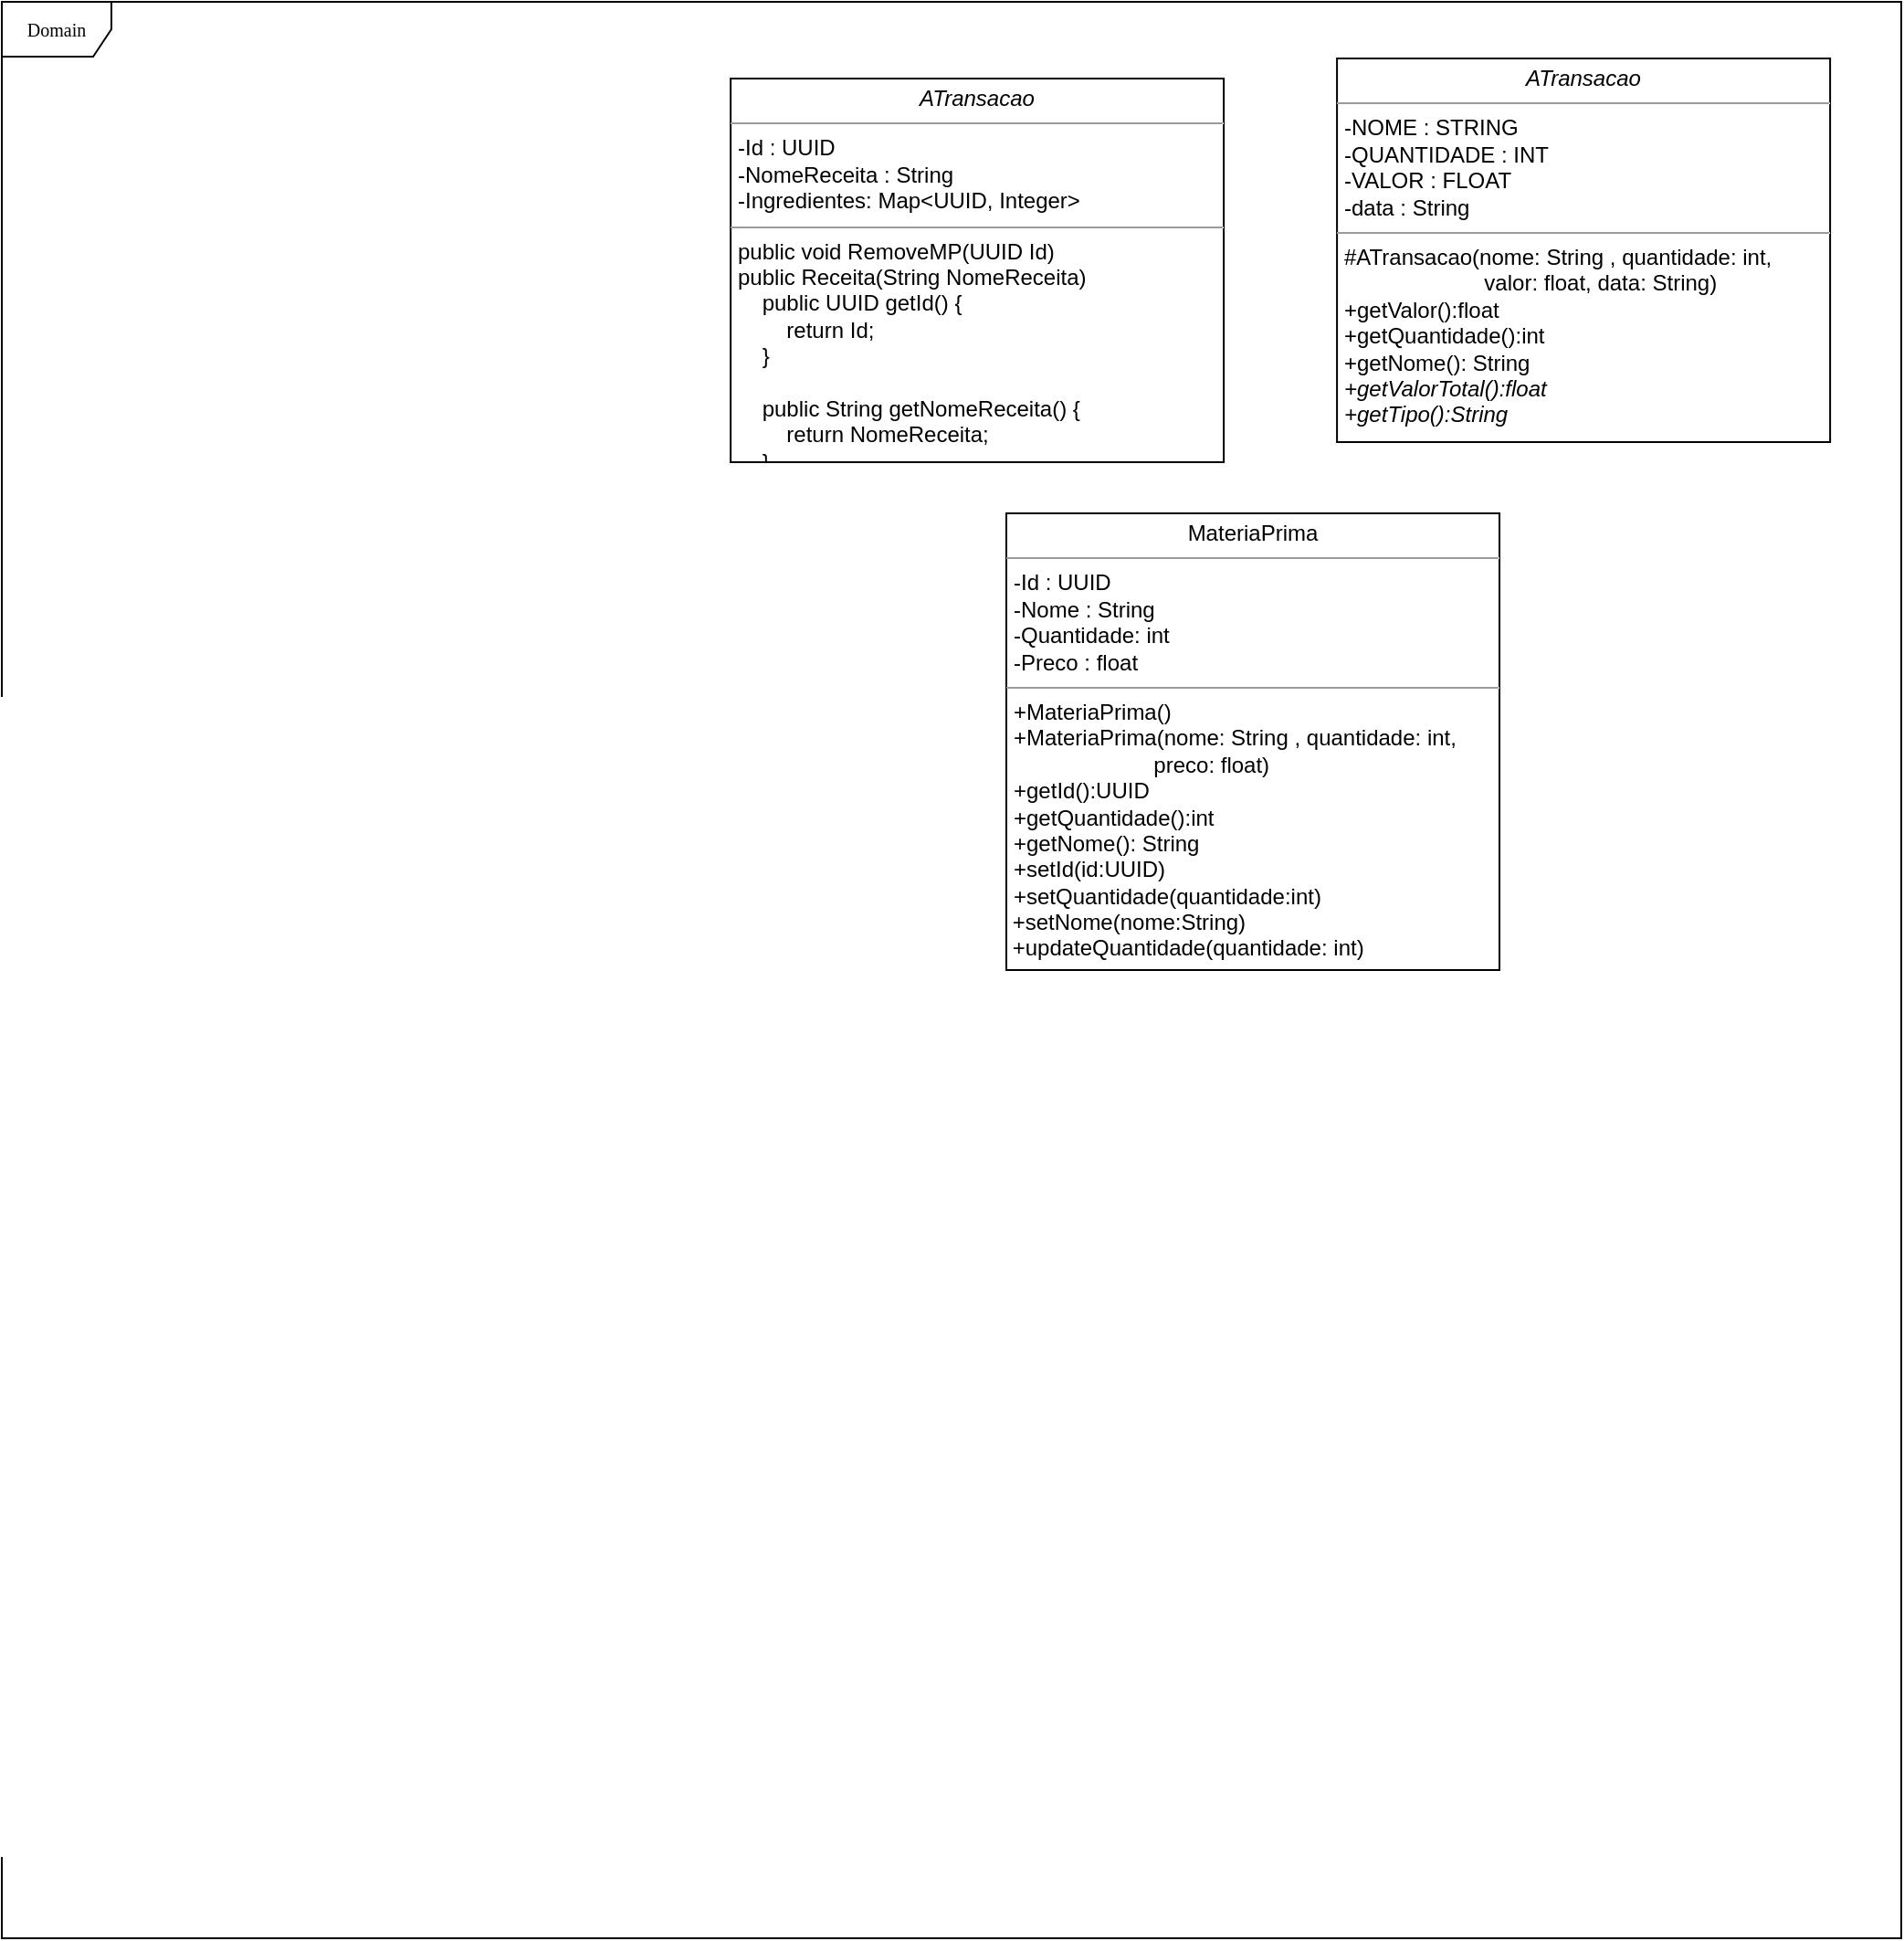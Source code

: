 <mxfile version="11.0.9" type="github"><diagram name="Page-1" id="c4acf3e9-155e-7222-9cf6-157b1a14988f"><mxGraphModel dx="723" dy="403" grid="1" gridSize="10" guides="1" tooltips="1" connect="1" arrows="1" fold="1" page="1" pageScale="1" pageWidth="850" pageHeight="1100" background="#ffffff" math="0" shadow="0"><root><mxCell id="0"/><mxCell id="1" parent="0"/><mxCell id="17acba5748e5396b-1" value="Domain" style="shape=umlFrame;whiteSpace=wrap;html=1;rounded=0;shadow=0;comic=0;labelBackgroundColor=none;strokeColor=#000000;strokeWidth=1;fillColor=#ffffff;fontFamily=Verdana;fontSize=10;fontColor=#000000;align=center;" parent="1" vertex="1"><mxGeometry x="40" y="39" width="1040" height="1060" as="geometry"/></mxCell><mxCell id="5d2195bd80daf111-39" style="edgeStyle=orthogonalEdgeStyle;rounded=0;html=1;dashed=1;labelBackgroundColor=none;startFill=0;endArrow=open;endFill=0;endSize=10;fontFamily=Verdana;fontSize=10;" parent="1" edge="1"><mxGeometry relative="1" as="geometry"><mxPoint x="730" y="948" as="sourcePoint"/></mxGeometry></mxCell><mxCell id="5d2195bd80daf111-15" value="&lt;p style=&quot;margin: 0px ; margin-top: 4px ; text-align: center&quot;&gt;&lt;i&gt;ATransacao&lt;/i&gt;&lt;/p&gt;&lt;hr size=&quot;1&quot;&gt;&lt;p style=&quot;margin: 0px ; margin-left: 4px&quot;&gt;-NOME : STRING&lt;br&gt;-QUANTIDADE : INT&lt;br&gt;&lt;/p&gt;&lt;p style=&quot;margin: 0px ; margin-left: 4px&quot;&gt;-VALOR : FLOAT&lt;br&gt;&lt;/p&gt;&lt;p style=&quot;margin: 0px ; margin-left: 4px&quot;&gt;-data : String&lt;/p&gt;&lt;hr size=&quot;1&quot;&gt;&lt;p style=&quot;margin: 0px ; margin-left: 4px&quot;&gt;#ATransacao(nome: String , quantidade: int,&amp;nbsp;&lt;/p&gt;&lt;p style=&quot;margin: 0px ; margin-left: 4px&quot;&gt;&amp;nbsp; &amp;nbsp; &amp;nbsp; &amp;nbsp; &amp;nbsp; &amp;nbsp; &amp;nbsp; &amp;nbsp; &amp;nbsp; &amp;nbsp; &amp;nbsp; &amp;nbsp;valor: float, data: String)&lt;br&gt;&lt;/p&gt;&lt;p style=&quot;margin: 0px ; margin-left: 4px&quot;&gt;+getValor():float&lt;/p&gt;&lt;p style=&quot;margin: 0px ; margin-left: 4px&quot;&gt;+getQuantidade():int&lt;/p&gt;&lt;p style=&quot;margin: 0px ; margin-left: 4px&quot;&gt;+getNome(): String&lt;/p&gt;&lt;p style=&quot;margin: 0px ; margin-left: 4px&quot;&gt;&lt;i&gt;+getValorTotal():float&lt;/i&gt;&lt;/p&gt;&lt;p style=&quot;margin: 0px ; margin-left: 4px&quot;&gt;&lt;i&gt;+getTipo():String&lt;/i&gt;&lt;/p&gt;" style="verticalAlign=top;align=left;overflow=fill;fontSize=12;fontFamily=Helvetica;html=1;rounded=0;shadow=0;comic=0;labelBackgroundColor=none;strokeColor=#000000;strokeWidth=1;fillColor=#ffffff;" parent="1" vertex="1"><mxGeometry x="771.052" y="70" width="270" height="210" as="geometry"/></mxCell><mxCell id="90A-lgXVqaOPlFAS0K_Y-4" value="&lt;p style=&quot;margin: 0px ; margin-top: 4px ; text-align: center&quot;&gt;MateriaPrima&lt;/p&gt;&lt;hr size=&quot;1&quot;&gt;&lt;p style=&quot;margin: 0px ; margin-left: 4px&quot;&gt;-Id : UUID&lt;/p&gt;&lt;p style=&quot;margin: 0px ; margin-left: 4px&quot;&gt;-Nome : String&lt;/p&gt;&lt;p style=&quot;margin: 0px ; margin-left: 4px&quot;&gt;-Quantidade: int&lt;/p&gt;&lt;p style=&quot;margin: 0px ; margin-left: 4px&quot;&gt;-Preco : float&lt;br&gt;&lt;/p&gt;&lt;hr size=&quot;1&quot;&gt;&lt;p style=&quot;margin: 0px ; margin-left: 4px&quot;&gt;+MateriaPrima()&lt;/p&gt;&lt;p style=&quot;margin: 0px ; margin-left: 4px&quot;&gt;+MateriaPrima(nome: String , quantidade: int,&amp;nbsp;&lt;/p&gt;&lt;p style=&quot;margin: 0px ; margin-left: 4px&quot;&gt;&amp;nbsp; &amp;nbsp; &amp;nbsp; &amp;nbsp; &amp;nbsp; &amp;nbsp; &amp;nbsp; &amp;nbsp; &amp;nbsp; &amp;nbsp; &amp;nbsp; &amp;nbsp;preco: float)&lt;br&gt;&lt;/p&gt;&lt;p style=&quot;margin: 0px ; margin-left: 4px&quot;&gt;+getId():UUID&lt;/p&gt;&lt;p style=&quot;margin: 0px ; margin-left: 4px&quot;&gt;+getQuantidade():int&lt;/p&gt;&lt;p style=&quot;margin: 0px ; margin-left: 4px&quot;&gt;+getNome(): String&lt;/p&gt;&lt;p style=&quot;margin: 0px ; margin-left: 4px&quot;&gt;+setId(id:UUID)&lt;/p&gt;&lt;p style=&quot;margin: 0px ; margin-left: 4px&quot;&gt;+setQuantidade(quantidade:int)&lt;/p&gt;&amp;nbsp;+setNome(nome:String)&lt;br&gt;&amp;nbsp;+updateQuantidade(quantidade: int)" style="verticalAlign=top;align=left;overflow=fill;fontSize=12;fontFamily=Helvetica;html=1;rounded=0;shadow=0;comic=0;labelBackgroundColor=none;strokeColor=#000000;strokeWidth=1;fillColor=#ffffff;" parent="1" vertex="1"><mxGeometry x="590" y="319" width="270" height="250" as="geometry"/></mxCell><mxCell id="udhya5FglmqmkppwU2ND-1" value="&lt;p style=&quot;margin: 0px ; margin-top: 4px ; text-align: center&quot;&gt;&lt;i&gt;ATransacao&lt;/i&gt;&lt;/p&gt;&lt;hr size=&quot;1&quot;&gt;&lt;p style=&quot;margin: 0px 0px 0px 4px&quot;&gt;-Id : UUID&lt;/p&gt;&lt;p style=&quot;margin: 0px 0px 0px 4px&quot;&gt;-NomeReceita : String&amp;nbsp;&lt;/p&gt;&lt;p style=&quot;margin: 0px ; margin-left: 4px&quot;&gt;-Ingredientes:&amp;nbsp;Map&amp;lt;UUID, Integer&amp;gt;&lt;/p&gt;&lt;hr size=&quot;1&quot;&gt;&lt;p style=&quot;margin: 0px ; margin-left: 4px&quot;&gt;public void RemoveMP(UUID Id)&lt;br&gt;&lt;/p&gt;&lt;p style=&quot;margin: 0px ; margin-left: 4px&quot;&gt;public Receita(String NomeReceita)&lt;/p&gt;&lt;p style=&quot;margin: 0px ; margin-left: 4px&quot;&gt;&amp;nbsp; &amp;nbsp; public UUID getId() {&lt;/p&gt;&lt;p style=&quot;margin: 0px ; margin-left: 4px&quot;&gt;&amp;nbsp; &amp;nbsp; &amp;nbsp; &amp;nbsp; return Id;&lt;/p&gt;&lt;p style=&quot;margin: 0px ; margin-left: 4px&quot;&gt;&amp;nbsp; &amp;nbsp; }&lt;/p&gt;&lt;p style=&quot;margin: 0px ; margin-left: 4px&quot;&gt;&lt;br&gt;&lt;/p&gt;&lt;p style=&quot;margin: 0px ; margin-left: 4px&quot;&gt;&amp;nbsp; &amp;nbsp; public String getNomeReceita() {&lt;/p&gt;&lt;p style=&quot;margin: 0px ; margin-left: 4px&quot;&gt;&amp;nbsp; &amp;nbsp; &amp;nbsp; &amp;nbsp; return NomeReceita;&lt;/p&gt;&lt;p style=&quot;margin: 0px ; margin-left: 4px&quot;&gt;&amp;nbsp; &amp;nbsp; }&lt;/p&gt;&lt;p style=&quot;margin: 0px ; margin-left: 4px&quot;&gt;&lt;br&gt;&lt;/p&gt;&lt;p style=&quot;margin: 0px ; margin-left: 4px&quot;&gt;&amp;nbsp; &amp;nbsp; public Map&amp;lt;UUID, Integer&amp;gt; getIngredientes() {&lt;/p&gt;&lt;p style=&quot;margin: 0px ; margin-left: 4px&quot;&gt;&amp;nbsp; &amp;nbsp; &amp;nbsp; &amp;nbsp; return Ingredientes;&lt;/p&gt;&lt;p style=&quot;margin: 0px ; margin-left: 4px&quot;&gt;&amp;nbsp; &amp;nbsp; }&lt;/p&gt;&lt;p style=&quot;margin: 0px ; margin-left: 4px&quot;&gt;&lt;br&gt;&lt;/p&gt;&lt;p style=&quot;margin: 0px ; margin-left: 4px&quot;&gt;&amp;nbsp; &amp;nbsp; public void setIngredientes(Map&amp;lt;UUID, Integer&amp;gt; ingredientes) {&lt;/p&gt;&lt;p style=&quot;margin: 0px ; margin-left: 4px&quot;&gt;&amp;nbsp; &amp;nbsp; &amp;nbsp; &amp;nbsp; Ingredientes = ingredientes;&lt;/p&gt;&lt;p style=&quot;margin: 0px ; margin-left: 4px&quot;&gt;&amp;nbsp; &amp;nbsp; }&lt;/p&gt;&lt;p style=&quot;margin: 0px ; margin-left: 4px&quot;&gt;&lt;br&gt;&lt;/p&gt;&lt;p style=&quot;margin: 0px ; margin-left: 4px&quot;&gt;&amp;nbsp; &amp;nbsp; public void addIngrediente(UUID id, Integer quant)&lt;/p&gt;&lt;p style=&quot;margin: 0px ; margin-left: 4px&quot;&gt;&amp;nbsp; &amp;nbsp; {&lt;/p&gt;&lt;p style=&quot;margin: 0px ; margin-left: 4px&quot;&gt;&amp;nbsp; &amp;nbsp; &amp;nbsp; &amp;nbsp; Ingredientes.put(id, quant);&lt;/p&gt;&lt;p style=&quot;margin: 0px ; margin-left: 4px&quot;&gt;&amp;nbsp; &amp;nbsp; }&lt;/p&gt;&lt;p style=&quot;margin: 0px ; margin-left: 4px&quot;&gt;&lt;br&gt;&lt;/p&gt;&lt;p style=&quot;margin: 0px ; margin-left: 4px&quot;&gt;&amp;nbsp; &amp;nbsp; public void AdicionaMP(UUID Id, int quantidade) {&lt;/p&gt;&lt;p style=&quot;margin: 0px ; margin-left: 4px&quot;&gt;&amp;nbsp; &amp;nbsp; &amp;nbsp; &amp;nbsp; Ingredientes.put(Id, quantidade);&lt;/p&gt;&lt;p style=&quot;margin: 0px ; margin-left: 4px&quot;&gt;&amp;nbsp; &amp;nbsp; }&lt;/p&gt;&lt;p style=&quot;margin: 0px ; margin-left: 4px&quot;&gt;&lt;br&gt;&lt;/p&gt;&lt;p style=&quot;margin: 0px ; margin-left: 4px&quot;&gt;&amp;nbsp; &amp;nbsp; /* Remove uma quantidade específica de matéria prima */&lt;/p&gt;&lt;p style=&quot;margin: 0px ; margin-left: 4px&quot;&gt;&amp;nbsp; &amp;nbsp; public void RemoveMP(UUID Id, int quantidade) {&lt;/p&gt;&lt;p style=&quot;margin: 0px ; margin-left: 4px&quot;&gt;&amp;nbsp; &amp;nbsp; &amp;nbsp; &amp;nbsp; int qtdAtual = Ingredientes.get(Id);&lt;/p&gt;&lt;p style=&quot;margin: 0px ; margin-left: 4px&quot;&gt;&lt;br&gt;&lt;/p&gt;&lt;p style=&quot;margin: 0px ; margin-left: 4px&quot;&gt;&amp;nbsp; &amp;nbsp; &amp;nbsp; &amp;nbsp; /* Verifica se quantidade que deseja ser removida é mais&lt;/p&gt;&lt;p style=&quot;margin: 0px ; margin-left: 4px&quot;&gt;&amp;nbsp; &amp;nbsp; &amp;nbsp; &amp;nbsp; &amp;nbsp;* do que se tem, se sim remove a chave do ingrediente do&lt;/p&gt;&lt;p style=&quot;margin: 0px ; margin-left: 4px&quot;&gt;&amp;nbsp; &amp;nbsp; &amp;nbsp; &amp;nbsp; &amp;nbsp;* HashMap.*/&lt;/p&gt;&lt;p style=&quot;margin: 0px ; margin-left: 4px&quot;&gt;&amp;nbsp; &amp;nbsp; &amp;nbsp; &amp;nbsp; if (qtdAtual - quantidade &amp;lt;= 0)&lt;/p&gt;&lt;p style=&quot;margin: 0px ; margin-left: 4px&quot;&gt;&amp;nbsp; &amp;nbsp; &amp;nbsp; &amp;nbsp; &amp;nbsp; &amp;nbsp; RemoveMP(Id);&lt;/p&gt;&lt;p style=&quot;margin: 0px ; margin-left: 4px&quot;&gt;&amp;nbsp; &amp;nbsp; &amp;nbsp; &amp;nbsp; else&lt;/p&gt;&lt;p style=&quot;margin: 0px ; margin-left: 4px&quot;&gt;&amp;nbsp; &amp;nbsp; &amp;nbsp; &amp;nbsp; &amp;nbsp; &amp;nbsp; Ingredientes.put(Id, qtdAtual - quantidade);&lt;/p&gt;&lt;p style=&quot;margin: 0px ; margin-left: 4px&quot;&gt;&amp;nbsp; &amp;nbsp; }&lt;/p&gt;&lt;div&gt;&lt;br&gt;&lt;/div&gt;&lt;p style=&quot;margin: 0px ; margin-left: 4px&quot;&gt;&lt;br&gt;&lt;/p&gt;" style="verticalAlign=top;align=left;overflow=fill;fontSize=12;fontFamily=Helvetica;html=1;rounded=0;shadow=0;comic=0;labelBackgroundColor=none;strokeColor=#000000;strokeWidth=1;fillColor=#ffffff;" vertex="1" parent="1"><mxGeometry x="439.052" y="81" width="270" height="210" as="geometry"/></mxCell></root></mxGraphModel></diagram></mxfile>